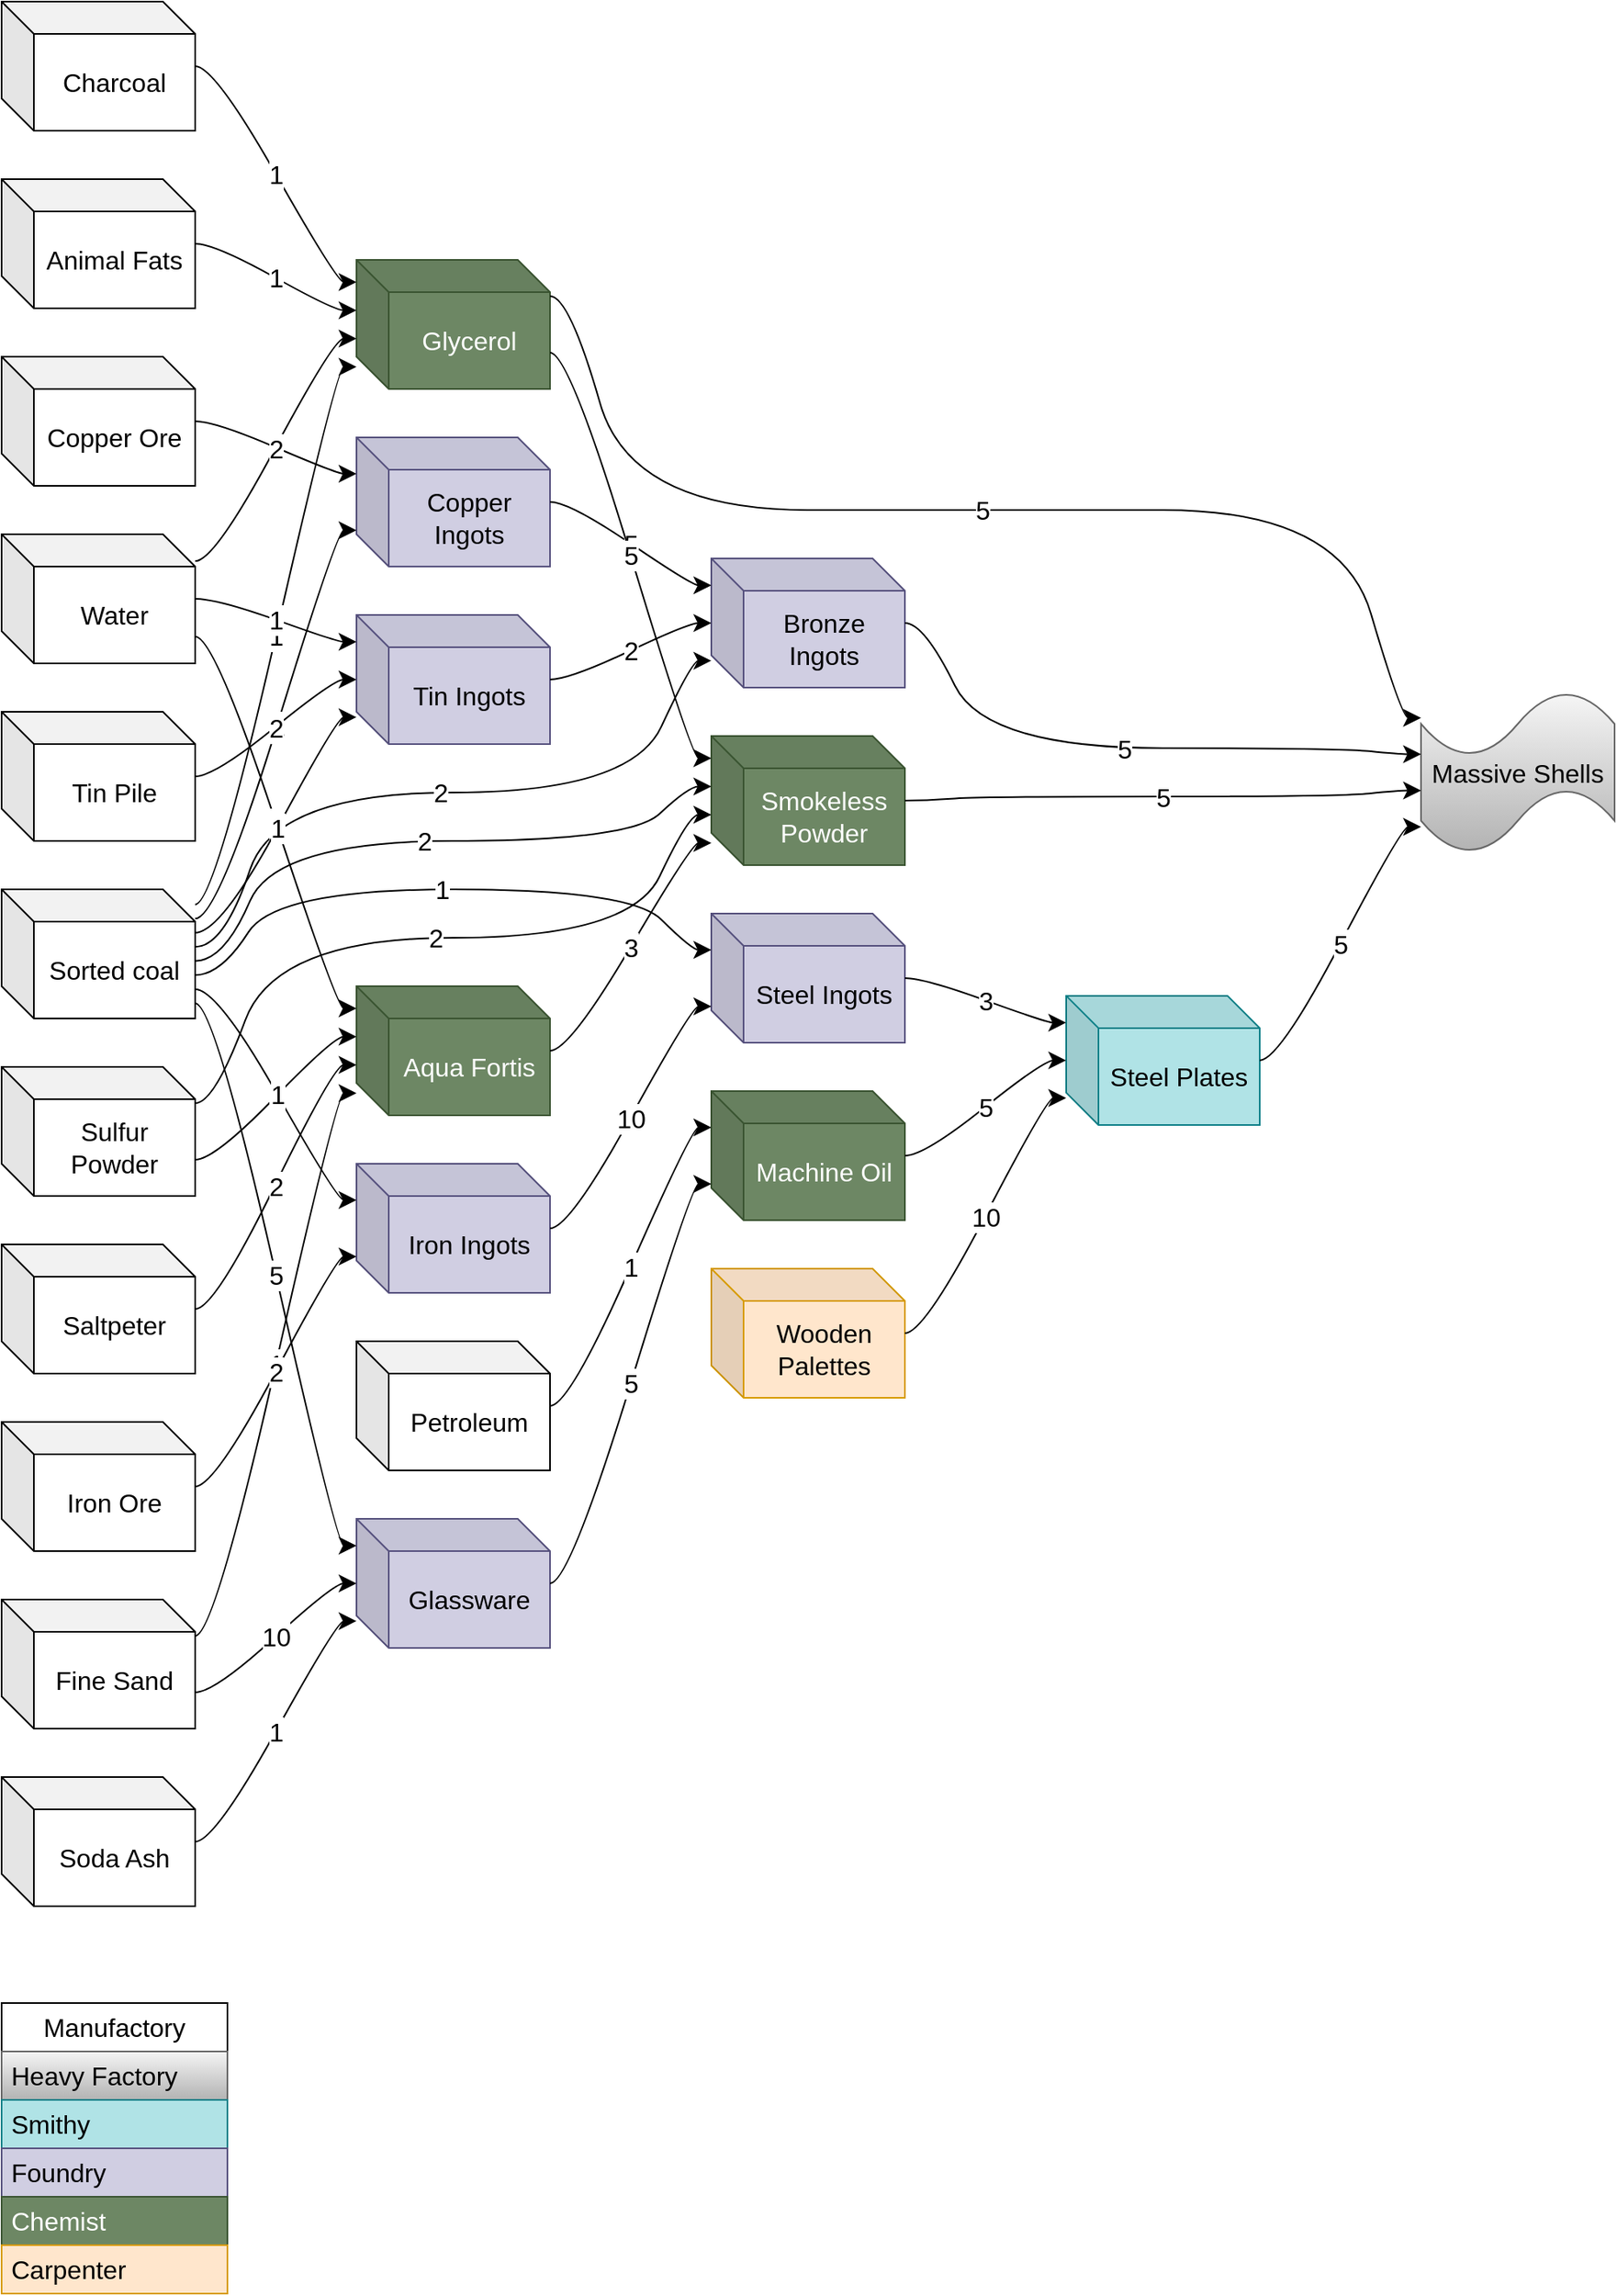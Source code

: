 <mxfile version="22.1.0" type="github">
  <diagram name="Page-1" id="7K8ZteK-jdu3OoJQV833">
    <mxGraphModel dx="1416" dy="1208" grid="0" gridSize="10" guides="1" tooltips="1" connect="0" arrows="0" fold="1" page="0" pageScale="1" pageWidth="1169" pageHeight="827" math="0" shadow="0">
      <root>
        <mxCell id="0" />
        <mxCell id="1" parent="0" />
        <mxCell id="yxDpOZDk2D4iF1txQsUS-1" value="Massive Shells" style="shape=tape;whiteSpace=wrap;html=1;fontSize=16;fillColor=#f5f5f5;strokeColor=#666666;gradientColor=#b3b3b3;" vertex="1" parent="1">
          <mxGeometry x="880" y="427.5" width="120" height="100" as="geometry" />
        </mxCell>
        <mxCell id="yxDpOZDk2D4iF1txQsUS-2" value="Smokeless Powder" style="shape=cube;whiteSpace=wrap;html=1;boundedLbl=1;backgroundOutline=1;darkOpacity=0.05;darkOpacity2=0.1;fontSize=16;fillColor=#6d8764;fontColor=#ffffff;strokeColor=#3A5431;" vertex="1" parent="1">
          <mxGeometry x="440" y="455" width="120" height="80" as="geometry" />
        </mxCell>
        <mxCell id="yxDpOZDk2D4iF1txQsUS-3" value="Bronze Ingots" style="shape=cube;whiteSpace=wrap;html=1;boundedLbl=1;backgroundOutline=1;darkOpacity=0.05;darkOpacity2=0.1;fontSize=16;fillColor=#d0cee2;strokeColor=#56517e;" vertex="1" parent="1">
          <mxGeometry x="440" y="345" width="120" height="80" as="geometry" />
        </mxCell>
        <mxCell id="yxDpOZDk2D4iF1txQsUS-4" value="Steel Plates" style="shape=cube;whiteSpace=wrap;html=1;boundedLbl=1;backgroundOutline=1;darkOpacity=0.05;darkOpacity2=0.1;fontSize=16;fillColor=#b0e3e6;strokeColor=#0e8088;" vertex="1" parent="1">
          <mxGeometry x="660" y="615.938" width="120" height="80" as="geometry" />
        </mxCell>
        <mxCell id="yxDpOZDk2D4iF1txQsUS-5" value="Glycerol" style="shape=cube;whiteSpace=wrap;html=1;boundedLbl=1;backgroundOutline=1;darkOpacity=0.05;darkOpacity2=0.1;fontSize=16;fillColor=#6d8764;fontColor=#ffffff;strokeColor=#3A5431;" vertex="1" parent="1">
          <mxGeometry x="220" y="160" width="120" height="80" as="geometry" />
        </mxCell>
        <mxCell id="yxDpOZDk2D4iF1txQsUS-6" value="" style="endArrow=classic;html=1;rounded=0;fontSize=12;startSize=8;endSize=8;curved=1;noEdgeStyle=1;orthogonal=1;" edge="1" parent="1" source="yxDpOZDk2D4iF1txQsUS-2" target="yxDpOZDk2D4iF1txQsUS-1">
          <mxGeometry relative="1" as="geometry">
            <mxPoint x="98" y="177" as="sourcePoint" />
            <mxPoint x="155" y="237" as="targetPoint" />
            <Array as="points">
              <mxPoint x="572" y="495" />
              <mxPoint x="610" y="492.5" />
              <mxPoint x="830" y="492.5" />
              <mxPoint x="866" y="488.75" />
            </Array>
          </mxGeometry>
        </mxCell>
        <mxCell id="yxDpOZDk2D4iF1txQsUS-7" value="5" style="edgeLabel;resizable=0;html=1;align=center;verticalAlign=middle;fontSize=16;" connectable="0" vertex="1" parent="yxDpOZDk2D4iF1txQsUS-6">
          <mxGeometry relative="1" as="geometry" />
        </mxCell>
        <mxCell id="yxDpOZDk2D4iF1txQsUS-8" value="" style="endArrow=classic;html=1;rounded=0;fontSize=12;startSize=8;endSize=8;curved=1;noEdgeStyle=1;orthogonal=1;" edge="1" parent="1" source="yxDpOZDk2D4iF1txQsUS-4" target="yxDpOZDk2D4iF1txQsUS-1">
          <mxGeometry relative="1" as="geometry">
            <mxPoint x="366" y="216" as="sourcePoint" />
            <mxPoint x="431" y="271" as="targetPoint" />
            <Array as="points">
              <mxPoint x="792" y="655.938" />
              <mxPoint x="868" y="511.25" />
            </Array>
          </mxGeometry>
        </mxCell>
        <mxCell id="yxDpOZDk2D4iF1txQsUS-9" value="5" style="edgeLabel;resizable=0;html=1;align=center;verticalAlign=middle;fontSize=16;" connectable="0" vertex="1" parent="yxDpOZDk2D4iF1txQsUS-8">
          <mxGeometry relative="1" as="geometry" />
        </mxCell>
        <mxCell id="yxDpOZDk2D4iF1txQsUS-10" value="" style="endArrow=classic;html=1;rounded=0;fontSize=12;startSize=8;endSize=8;curved=1;noEdgeStyle=1;orthogonal=1;" edge="1" parent="1" source="yxDpOZDk2D4iF1txQsUS-5" target="yxDpOZDk2D4iF1txQsUS-1">
          <mxGeometry relative="1" as="geometry">
            <mxPoint x="341" y="284" as="sourcePoint" />
            <mxPoint x="441" y="281" as="targetPoint" />
            <Array as="points">
              <mxPoint x="352" y="182.5" />
              <mxPoint x="390" y="315" />
              <mxPoint x="610" y="315" />
              <mxPoint x="610" y="315" />
              <mxPoint x="830" y="315" />
              <mxPoint x="868" y="443.75" />
            </Array>
          </mxGeometry>
        </mxCell>
        <mxCell id="yxDpOZDk2D4iF1txQsUS-11" value="5" style="edgeLabel;resizable=0;html=1;align=center;verticalAlign=middle;fontSize=16;" connectable="0" vertex="1" parent="yxDpOZDk2D4iF1txQsUS-10">
          <mxGeometry relative="1" as="geometry" />
        </mxCell>
        <mxCell id="yxDpOZDk2D4iF1txQsUS-13" value="" style="endArrow=classic;html=1;rounded=0;fontSize=12;startSize=8;endSize=8;curved=1;noEdgeStyle=1;orthogonal=1;" edge="1" parent="1" source="yxDpOZDk2D4iF1txQsUS-3" target="yxDpOZDk2D4iF1txQsUS-1">
          <mxGeometry relative="1" as="geometry">
            <mxPoint x="351" y="291" as="sourcePoint" />
            <mxPoint x="451" y="291" as="targetPoint" />
            <Array as="points">
              <mxPoint x="572" y="385" />
              <mxPoint x="610" y="462.5" />
              <mxPoint x="830" y="462.5" />
              <mxPoint x="866" y="466.25" />
            </Array>
          </mxGeometry>
        </mxCell>
        <mxCell id="yxDpOZDk2D4iF1txQsUS-14" value="5" style="edgeLabel;resizable=0;html=1;align=center;verticalAlign=middle;fontSize=16;" connectable="0" vertex="1" parent="yxDpOZDk2D4iF1txQsUS-13">
          <mxGeometry relative="1" as="geometry" />
        </mxCell>
        <mxCell id="yxDpOZDk2D4iF1txQsUS-15" value="Manufactory" style="swimlane;fontStyle=0;childLayout=stackLayout;horizontal=1;startSize=30;horizontalStack=0;resizeParent=1;resizeParentMax=0;resizeLast=0;collapsible=1;marginBottom=0;whiteSpace=wrap;html=1;fontSize=16;" vertex="1" parent="1">
          <mxGeometry y="1240" width="140" height="180" as="geometry" />
        </mxCell>
        <mxCell id="yxDpOZDk2D4iF1txQsUS-16" value="Heavy Factory" style="text;strokeColor=#666666;fillColor=#f5f5f5;align=left;verticalAlign=middle;spacingLeft=4;spacingRight=4;overflow=hidden;points=[[0,0.5],[1,0.5]];portConstraint=eastwest;rotatable=0;whiteSpace=wrap;html=1;fontSize=16;gradientColor=#b3b3b3;" vertex="1" parent="yxDpOZDk2D4iF1txQsUS-15">
          <mxGeometry y="30" width="140" height="30" as="geometry" />
        </mxCell>
        <mxCell id="yxDpOZDk2D4iF1txQsUS-17" value="Smithy" style="text;strokeColor=#0e8088;fillColor=#b0e3e6;align=left;verticalAlign=middle;spacingLeft=4;spacingRight=4;overflow=hidden;points=[[0,0.5],[1,0.5]];portConstraint=eastwest;rotatable=0;whiteSpace=wrap;html=1;fontSize=16;" vertex="1" parent="yxDpOZDk2D4iF1txQsUS-15">
          <mxGeometry y="60" width="140" height="30" as="geometry" />
        </mxCell>
        <mxCell id="yxDpOZDk2D4iF1txQsUS-29" value="Foundry" style="text;strokeColor=#56517e;fillColor=#d0cee2;align=left;verticalAlign=middle;spacingLeft=4;spacingRight=4;overflow=hidden;points=[[0,0.5],[1,0.5]];portConstraint=eastwest;rotatable=0;whiteSpace=wrap;html=1;fontSize=16;" vertex="1" parent="yxDpOZDk2D4iF1txQsUS-15">
          <mxGeometry y="90" width="140" height="30" as="geometry" />
        </mxCell>
        <mxCell id="yxDpOZDk2D4iF1txQsUS-28" value="Chemist" style="text;strokeColor=#3A5431;fillColor=#6d8764;align=left;verticalAlign=middle;spacingLeft=4;spacingRight=4;overflow=hidden;points=[[0,0.5],[1,0.5]];portConstraint=eastwest;rotatable=0;whiteSpace=wrap;html=1;fontSize=16;fontColor=#ffffff;" vertex="1" parent="yxDpOZDk2D4iF1txQsUS-15">
          <mxGeometry y="120" width="140" height="30" as="geometry" />
        </mxCell>
        <mxCell id="yxDpOZDk2D4iF1txQsUS-18" value="Carpenter" style="text;strokeColor=#d79b00;fillColor=#ffe6cc;align=left;verticalAlign=middle;spacingLeft=4;spacingRight=4;overflow=hidden;points=[[0,0.5],[1,0.5]];portConstraint=eastwest;rotatable=0;whiteSpace=wrap;html=1;fontSize=16;" vertex="1" parent="yxDpOZDk2D4iF1txQsUS-15">
          <mxGeometry y="150" width="140" height="30" as="geometry" />
        </mxCell>
        <mxCell id="yxDpOZDk2D4iF1txQsUS-19" value="Steel Ingots" style="shape=cube;whiteSpace=wrap;html=1;boundedLbl=1;backgroundOutline=1;darkOpacity=0.05;darkOpacity2=0.1;fontSize=16;fillColor=#d0cee2;strokeColor=#56517e;" vertex="1" parent="1">
          <mxGeometry x="440" y="565" width="120" height="80" as="geometry" />
        </mxCell>
        <mxCell id="yxDpOZDk2D4iF1txQsUS-20" value="Machine Oil" style="shape=cube;whiteSpace=wrap;html=1;boundedLbl=1;backgroundOutline=1;darkOpacity=0.05;darkOpacity2=0.1;fontSize=16;fillColor=#6d8764;fontColor=#ffffff;strokeColor=#3A5431;" vertex="1" parent="1">
          <mxGeometry x="440" y="675" width="120" height="80" as="geometry" />
        </mxCell>
        <mxCell id="yxDpOZDk2D4iF1txQsUS-21" value="Wooden Palettes" style="shape=cube;whiteSpace=wrap;html=1;boundedLbl=1;backgroundOutline=1;darkOpacity=0.05;darkOpacity2=0.1;fontSize=16;fillColor=#ffe6cc;strokeColor=#d79b00;" vertex="1" parent="1">
          <mxGeometry x="440" y="785" width="120" height="80" as="geometry" />
        </mxCell>
        <mxCell id="yxDpOZDk2D4iF1txQsUS-22" value="" style="endArrow=classic;html=1;rounded=0;fontSize=12;startSize=8;endSize=8;curved=1;noEdgeStyle=1;orthogonal=1;" edge="1" parent="1" source="yxDpOZDk2D4iF1txQsUS-21" target="yxDpOZDk2D4iF1txQsUS-4">
          <mxGeometry relative="1" as="geometry">
            <mxPoint x="49" y="483" as="sourcePoint" />
            <mxPoint x="149" y="483" as="targetPoint" />
            <Array as="points">
              <mxPoint x="572" y="825" />
              <mxPoint x="648" y="679.271" />
            </Array>
          </mxGeometry>
        </mxCell>
        <mxCell id="yxDpOZDk2D4iF1txQsUS-23" value="10" style="edgeLabel;resizable=0;html=1;align=center;verticalAlign=middle;fontSize=16;" connectable="0" vertex="1" parent="yxDpOZDk2D4iF1txQsUS-22">
          <mxGeometry relative="1" as="geometry" />
        </mxCell>
        <mxCell id="yxDpOZDk2D4iF1txQsUS-24" value="" style="endArrow=classic;html=1;rounded=0;fontSize=12;startSize=8;endSize=8;curved=1;noEdgeStyle=1;orthogonal=1;" edge="1" parent="1" source="yxDpOZDk2D4iF1txQsUS-20" target="yxDpOZDk2D4iF1txQsUS-4">
          <mxGeometry relative="1" as="geometry">
            <mxPoint x="51" y="511" as="sourcePoint" />
            <mxPoint x="151" y="511" as="targetPoint" />
            <Array as="points">
              <mxPoint x="572" y="715" />
              <mxPoint x="646" y="655.938" />
            </Array>
          </mxGeometry>
        </mxCell>
        <mxCell id="yxDpOZDk2D4iF1txQsUS-25" value="5" style="edgeLabel;resizable=0;html=1;align=center;verticalAlign=middle;fontSize=16;" connectable="0" vertex="1" parent="yxDpOZDk2D4iF1txQsUS-24">
          <mxGeometry relative="1" as="geometry" />
        </mxCell>
        <mxCell id="yxDpOZDk2D4iF1txQsUS-26" value="" style="endArrow=classic;html=1;rounded=0;fontSize=12;startSize=8;endSize=8;curved=1;noEdgeStyle=1;orthogonal=1;" edge="1" parent="1" source="yxDpOZDk2D4iF1txQsUS-19" target="yxDpOZDk2D4iF1txQsUS-4">
          <mxGeometry relative="1" as="geometry">
            <mxPoint x="72" y="528" as="sourcePoint" />
            <mxPoint x="172" y="528" as="targetPoint" />
            <Array as="points">
              <mxPoint x="572" y="605" />
              <mxPoint x="648" y="632.604" />
            </Array>
          </mxGeometry>
        </mxCell>
        <mxCell id="yxDpOZDk2D4iF1txQsUS-27" value="3" style="edgeLabel;resizable=0;html=1;align=center;verticalAlign=middle;fontSize=16;" connectable="0" vertex="1" parent="yxDpOZDk2D4iF1txQsUS-26">
          <mxGeometry relative="1" as="geometry" />
        </mxCell>
        <mxCell id="yxDpOZDk2D4iF1txQsUS-30" value="Copper Ingots" style="shape=cube;whiteSpace=wrap;html=1;boundedLbl=1;backgroundOutline=1;darkOpacity=0.05;darkOpacity2=0.1;fontSize=16;fillColor=#d0cee2;strokeColor=#56517e;" vertex="1" parent="1">
          <mxGeometry x="220" y="270" width="120" height="80" as="geometry" />
        </mxCell>
        <mxCell id="yxDpOZDk2D4iF1txQsUS-31" value="Tin Ingots" style="shape=cube;whiteSpace=wrap;html=1;boundedLbl=1;backgroundOutline=1;darkOpacity=0.05;darkOpacity2=0.1;fontSize=16;fillColor=#d0cee2;strokeColor=#56517e;" vertex="1" parent="1">
          <mxGeometry x="220" y="380" width="120" height="80" as="geometry" />
        </mxCell>
        <mxCell id="yxDpOZDk2D4iF1txQsUS-33" value="Sorted coal" style="shape=cube;whiteSpace=wrap;html=1;boundedLbl=1;backgroundOutline=1;darkOpacity=0.05;darkOpacity2=0.1;fontSize=16;" vertex="1" parent="1">
          <mxGeometry y="550" width="120" height="80" as="geometry" />
        </mxCell>
        <mxCell id="yxDpOZDk2D4iF1txQsUS-34" value="" style="endArrow=classic;html=1;rounded=0;fontSize=12;startSize=8;endSize=8;curved=1;noEdgeStyle=1;orthogonal=1;" edge="1" parent="1" source="yxDpOZDk2D4iF1txQsUS-30" target="yxDpOZDk2D4iF1txQsUS-3">
          <mxGeometry relative="1" as="geometry">
            <mxPoint x="-130" y="433" as="sourcePoint" />
            <mxPoint x="-46" y="433" as="targetPoint" />
            <Array as="points">
              <mxPoint x="352" y="310" />
              <mxPoint x="428" y="361.667" />
            </Array>
          </mxGeometry>
        </mxCell>
        <mxCell id="yxDpOZDk2D4iF1txQsUS-35" value="5" style="edgeLabel;resizable=0;html=1;align=center;verticalAlign=middle;fontSize=16;" connectable="0" vertex="1" parent="yxDpOZDk2D4iF1txQsUS-34">
          <mxGeometry relative="1" as="geometry" />
        </mxCell>
        <mxCell id="yxDpOZDk2D4iF1txQsUS-36" value="" style="endArrow=classic;html=1;rounded=0;fontSize=12;startSize=8;endSize=8;curved=1;noEdgeStyle=1;orthogonal=1;" edge="1" parent="1" source="yxDpOZDk2D4iF1txQsUS-31" target="yxDpOZDk2D4iF1txQsUS-3">
          <mxGeometry relative="1" as="geometry">
            <mxPoint x="-115" y="471" as="sourcePoint" />
            <mxPoint x="-15" y="471" as="targetPoint" />
            <Array as="points">
              <mxPoint x="352" y="420" />
              <mxPoint x="426" y="385" />
            </Array>
          </mxGeometry>
        </mxCell>
        <mxCell id="yxDpOZDk2D4iF1txQsUS-37" value="2" style="edgeLabel;resizable=0;html=1;align=center;verticalAlign=middle;fontSize=16;" connectable="0" vertex="1" parent="yxDpOZDk2D4iF1txQsUS-36">
          <mxGeometry relative="1" as="geometry" />
        </mxCell>
        <mxCell id="yxDpOZDk2D4iF1txQsUS-38" value="" style="endArrow=classic;html=1;rounded=0;fontSize=12;startSize=8;endSize=8;curved=1;noEdgeStyle=1;orthogonal=1;" edge="1" parent="1" source="yxDpOZDk2D4iF1txQsUS-33" target="yxDpOZDk2D4iF1txQsUS-3">
          <mxGeometry relative="1" as="geometry">
            <mxPoint x="-137" y="511" as="sourcePoint" />
            <mxPoint x="-37" y="511" as="targetPoint" />
            <Array as="points">
              <mxPoint x="138" y="585.625" />
              <mxPoint x="170" y="490" />
              <mxPoint x="390" y="490" />
              <mxPoint x="428" y="408.333" />
            </Array>
          </mxGeometry>
        </mxCell>
        <mxCell id="yxDpOZDk2D4iF1txQsUS-39" value="2" style="edgeLabel;resizable=0;html=1;align=center;verticalAlign=middle;fontSize=16;" connectable="0" vertex="1" parent="yxDpOZDk2D4iF1txQsUS-38">
          <mxGeometry relative="1" as="geometry" />
        </mxCell>
        <mxCell id="yxDpOZDk2D4iF1txQsUS-40" value="Animal Fats" style="shape=cube;whiteSpace=wrap;html=1;boundedLbl=1;backgroundOutline=1;darkOpacity=0.05;darkOpacity2=0.1;fontSize=16;" vertex="1" parent="1">
          <mxGeometry y="110" width="120" height="80" as="geometry" />
        </mxCell>
        <mxCell id="yxDpOZDk2D4iF1txQsUS-41" value="Charcoal" style="shape=cube;whiteSpace=wrap;html=1;boundedLbl=1;backgroundOutline=1;darkOpacity=0.05;darkOpacity2=0.1;fontSize=16;" vertex="1" parent="1">
          <mxGeometry width="120" height="80" as="geometry" />
        </mxCell>
        <mxCell id="yxDpOZDk2D4iF1txQsUS-42" value="Water" style="shape=cube;whiteSpace=wrap;html=1;boundedLbl=1;backgroundOutline=1;darkOpacity=0.05;darkOpacity2=0.1;fontSize=16;" vertex="1" parent="1">
          <mxGeometry y="330" width="120" height="80" as="geometry" />
        </mxCell>
        <mxCell id="yxDpOZDk2D4iF1txQsUS-43" value="" style="endArrow=classic;html=1;rounded=0;fontSize=12;startSize=8;endSize=8;curved=1;noEdgeStyle=1;orthogonal=1;" edge="1" parent="1" source="yxDpOZDk2D4iF1txQsUS-33" target="yxDpOZDk2D4iF1txQsUS-5">
          <mxGeometry relative="1" as="geometry">
            <mxPoint x="-157" y="568" as="sourcePoint" />
            <mxPoint x="-57" y="568" as="targetPoint" />
            <Array as="points">
              <mxPoint x="132" y="559.375" />
              <mxPoint x="208" y="226.25" />
            </Array>
          </mxGeometry>
        </mxCell>
        <mxCell id="yxDpOZDk2D4iF1txQsUS-44" value="1" style="edgeLabel;resizable=0;html=1;align=center;verticalAlign=middle;fontSize=16;" connectable="0" vertex="1" parent="yxDpOZDk2D4iF1txQsUS-43">
          <mxGeometry relative="1" as="geometry" />
        </mxCell>
        <mxCell id="yxDpOZDk2D4iF1txQsUS-45" value="" style="endArrow=classic;html=1;rounded=0;fontSize=12;startSize=8;endSize=8;curved=1;noEdgeStyle=1;orthogonal=1;" edge="1" parent="1" source="yxDpOZDk2D4iF1txQsUS-42" target="yxDpOZDk2D4iF1txQsUS-5">
          <mxGeometry relative="1" as="geometry">
            <mxPoint x="-153" y="551" as="sourcePoint" />
            <mxPoint x="-53" y="551" as="targetPoint" />
            <Array as="points">
              <mxPoint x="132" y="346.667" />
              <mxPoint x="206" y="208.75" />
            </Array>
          </mxGeometry>
        </mxCell>
        <mxCell id="yxDpOZDk2D4iF1txQsUS-46" value="1" style="edgeLabel;resizable=0;html=1;align=center;verticalAlign=middle;fontSize=16;" connectable="0" vertex="1" parent="yxDpOZDk2D4iF1txQsUS-45">
          <mxGeometry relative="1" as="geometry" />
        </mxCell>
        <mxCell id="yxDpOZDk2D4iF1txQsUS-47" value="" style="endArrow=classic;html=1;rounded=0;fontSize=12;startSize=8;endSize=8;curved=1;noEdgeStyle=1;orthogonal=1;" edge="1" parent="1" source="yxDpOZDk2D4iF1txQsUS-41" target="yxDpOZDk2D4iF1txQsUS-5">
          <mxGeometry relative="1" as="geometry">
            <mxPoint x="-126" y="494" as="sourcePoint" />
            <mxPoint x="-26" y="494" as="targetPoint" />
            <Array as="points">
              <mxPoint x="132" y="40" />
              <mxPoint x="208" y="173.75" />
            </Array>
          </mxGeometry>
        </mxCell>
        <mxCell id="yxDpOZDk2D4iF1txQsUS-48" value="1" style="edgeLabel;resizable=0;html=1;align=center;verticalAlign=middle;fontSize=16;" connectable="0" vertex="1" parent="yxDpOZDk2D4iF1txQsUS-47">
          <mxGeometry relative="1" as="geometry" />
        </mxCell>
        <mxCell id="yxDpOZDk2D4iF1txQsUS-49" value="" style="endArrow=classic;html=1;rounded=0;fontSize=12;startSize=8;endSize=8;curved=1;noEdgeStyle=1;orthogonal=1;" edge="1" parent="1" source="yxDpOZDk2D4iF1txQsUS-40" target="yxDpOZDk2D4iF1txQsUS-5">
          <mxGeometry relative="1" as="geometry">
            <mxPoint x="-98" y="541" as="sourcePoint" />
            <mxPoint x="-19" y="543" as="targetPoint" />
            <Array as="points">
              <mxPoint x="132" y="150" />
              <mxPoint x="206" y="191.25" />
            </Array>
          </mxGeometry>
        </mxCell>
        <mxCell id="yxDpOZDk2D4iF1txQsUS-50" value="1" style="edgeLabel;resizable=0;html=1;align=center;verticalAlign=middle;fontSize=16;" connectable="0" vertex="1" parent="yxDpOZDk2D4iF1txQsUS-49">
          <mxGeometry relative="1" as="geometry" />
        </mxCell>
        <mxCell id="yxDpOZDk2D4iF1txQsUS-51" value="Aqua Fortis" style="shape=cube;whiteSpace=wrap;html=1;boundedLbl=1;backgroundOutline=1;darkOpacity=0.05;darkOpacity2=0.1;fontSize=16;fillColor=#6d8764;fontColor=#ffffff;strokeColor=#3A5431;" vertex="1" parent="1">
          <mxGeometry x="220" y="610" width="120" height="80" as="geometry" />
        </mxCell>
        <mxCell id="yxDpOZDk2D4iF1txQsUS-52" value="Sulfur Powder" style="shape=cube;whiteSpace=wrap;html=1;boundedLbl=1;backgroundOutline=1;darkOpacity=0.05;darkOpacity2=0.1;fontSize=16;" vertex="1" parent="1">
          <mxGeometry y="660" width="120" height="80" as="geometry" />
        </mxCell>
        <mxCell id="yxDpOZDk2D4iF1txQsUS-53" value="" style="endArrow=classic;html=1;rounded=0;fontSize=12;startSize=8;endSize=8;curved=1;noEdgeStyle=1;orthogonal=1;" edge="1" parent="1" source="yxDpOZDk2D4iF1txQsUS-51" target="yxDpOZDk2D4iF1txQsUS-2">
          <mxGeometry relative="1" as="geometry">
            <mxPoint x="-236" y="449" as="sourcePoint" />
            <mxPoint x="-136" y="449" as="targetPoint" />
            <Array as="points">
              <mxPoint x="352" y="650" />
              <mxPoint x="428" y="521.25" />
            </Array>
          </mxGeometry>
        </mxCell>
        <mxCell id="yxDpOZDk2D4iF1txQsUS-54" value="3" style="edgeLabel;resizable=0;html=1;align=center;verticalAlign=middle;fontSize=16;" connectable="0" vertex="1" parent="yxDpOZDk2D4iF1txQsUS-53">
          <mxGeometry relative="1" as="geometry" />
        </mxCell>
        <mxCell id="yxDpOZDk2D4iF1txQsUS-55" value="" style="endArrow=classic;html=1;rounded=0;fontSize=12;startSize=8;endSize=8;curved=1;noEdgeStyle=1;orthogonal=1;" edge="1" parent="1" source="yxDpOZDk2D4iF1txQsUS-52" target="yxDpOZDk2D4iF1txQsUS-2">
          <mxGeometry relative="1" as="geometry">
            <mxPoint x="-211" y="531" as="sourcePoint" />
            <mxPoint x="-111" y="531" as="targetPoint" />
            <Array as="points">
              <mxPoint x="132" y="682.5" />
              <mxPoint x="170" y="580" />
              <mxPoint x="390" y="580" />
              <mxPoint x="426" y="503.75" />
            </Array>
          </mxGeometry>
        </mxCell>
        <mxCell id="yxDpOZDk2D4iF1txQsUS-56" value="2" style="edgeLabel;resizable=0;html=1;align=center;verticalAlign=middle;fontSize=16;" connectable="0" vertex="1" parent="yxDpOZDk2D4iF1txQsUS-55">
          <mxGeometry relative="1" as="geometry" />
        </mxCell>
        <mxCell id="yxDpOZDk2D4iF1txQsUS-57" value="" style="endArrow=classic;html=1;rounded=0;fontSize=12;startSize=8;endSize=8;curved=1;noEdgeStyle=1;orthogonal=1;" edge="1" parent="1" source="yxDpOZDk2D4iF1txQsUS-5" target="yxDpOZDk2D4iF1txQsUS-2">
          <mxGeometry relative="1" as="geometry">
            <mxPoint x="-275" y="1183" as="sourcePoint" />
            <mxPoint x="-175" y="1183" as="targetPoint" />
            <Array as="points">
              <mxPoint x="352" y="217.5" />
              <mxPoint x="428" y="468.75" />
            </Array>
          </mxGeometry>
        </mxCell>
        <mxCell id="yxDpOZDk2D4iF1txQsUS-58" value="5" style="edgeLabel;resizable=0;html=1;align=center;verticalAlign=middle;fontSize=16;" connectable="0" vertex="1" parent="yxDpOZDk2D4iF1txQsUS-57">
          <mxGeometry relative="1" as="geometry" />
        </mxCell>
        <mxCell id="yxDpOZDk2D4iF1txQsUS-59" value="" style="endArrow=classic;html=1;rounded=0;fontSize=12;startSize=8;endSize=8;curved=1;noEdgeStyle=1;orthogonal=1;" edge="1" parent="1" source="yxDpOZDk2D4iF1txQsUS-33" target="yxDpOZDk2D4iF1txQsUS-2">
          <mxGeometry relative="1" as="geometry">
            <mxPoint x="-240" y="1258" as="sourcePoint" />
            <mxPoint x="-151" y="1269" as="targetPoint" />
            <Array as="points">
              <mxPoint x="138" y="594.375" />
              <mxPoint x="170" y="520" />
              <mxPoint x="390" y="520" />
              <mxPoint x="426" y="486.25" />
            </Array>
          </mxGeometry>
        </mxCell>
        <mxCell id="yxDpOZDk2D4iF1txQsUS-60" value="2" style="edgeLabel;resizable=0;html=1;align=center;verticalAlign=middle;fontSize=16;" connectable="0" vertex="1" parent="yxDpOZDk2D4iF1txQsUS-59">
          <mxGeometry relative="1" as="geometry" />
        </mxCell>
        <mxCell id="yxDpOZDk2D4iF1txQsUS-61" value="Saltpeter" style="shape=cube;whiteSpace=wrap;html=1;boundedLbl=1;backgroundOutline=1;darkOpacity=0.05;darkOpacity2=0.1;fontSize=16;" vertex="1" parent="1">
          <mxGeometry y="770" width="120" height="80" as="geometry" />
        </mxCell>
        <mxCell id="yxDpOZDk2D4iF1txQsUS-62" value="Fine Sand" style="shape=cube;whiteSpace=wrap;html=1;boundedLbl=1;backgroundOutline=1;darkOpacity=0.05;darkOpacity2=0.1;fontSize=16;" vertex="1" parent="1">
          <mxGeometry y="990" width="120" height="80" as="geometry" />
        </mxCell>
        <mxCell id="yxDpOZDk2D4iF1txQsUS-63" value="" style="endArrow=classic;html=1;rounded=0;fontSize=12;startSize=8;endSize=8;curved=1;noEdgeStyle=1;orthogonal=1;" edge="1" parent="1" source="yxDpOZDk2D4iF1txQsUS-61" target="yxDpOZDk2D4iF1txQsUS-51">
          <mxGeometry relative="1" as="geometry">
            <mxPoint x="-321" y="897" as="sourcePoint" />
            <mxPoint x="-221" y="897" as="targetPoint" />
            <Array as="points">
              <mxPoint x="132" y="810" />
              <mxPoint x="206" y="658.75" />
            </Array>
          </mxGeometry>
        </mxCell>
        <mxCell id="yxDpOZDk2D4iF1txQsUS-64" value="2" style="edgeLabel;resizable=0;html=1;align=center;verticalAlign=middle;fontSize=16;" connectable="0" vertex="1" parent="yxDpOZDk2D4iF1txQsUS-63">
          <mxGeometry relative="1" as="geometry" />
        </mxCell>
        <mxCell id="yxDpOZDk2D4iF1txQsUS-65" value="" style="endArrow=classic;html=1;rounded=0;fontSize=12;startSize=8;endSize=8;curved=1;noEdgeStyle=1;orthogonal=1;" edge="1" parent="1" source="yxDpOZDk2D4iF1txQsUS-62" target="yxDpOZDk2D4iF1txQsUS-51">
          <mxGeometry relative="1" as="geometry">
            <mxPoint x="-301" y="961" as="sourcePoint" />
            <mxPoint x="-201" y="961" as="targetPoint" />
            <Array as="points">
              <mxPoint x="132" y="1012.5" />
              <mxPoint x="208" y="676.25" />
            </Array>
          </mxGeometry>
        </mxCell>
        <mxCell id="yxDpOZDk2D4iF1txQsUS-66" value="1" style="edgeLabel;resizable=0;html=1;align=center;verticalAlign=middle;fontSize=16;" connectable="0" vertex="1" parent="yxDpOZDk2D4iF1txQsUS-65">
          <mxGeometry relative="1" as="geometry" />
        </mxCell>
        <mxCell id="yxDpOZDk2D4iF1txQsUS-67" value="" style="endArrow=classic;html=1;rounded=0;fontSize=12;startSize=8;endSize=8;curved=1;noEdgeStyle=1;orthogonal=1;" edge="1" parent="1" source="yxDpOZDk2D4iF1txQsUS-52" target="yxDpOZDk2D4iF1txQsUS-51">
          <mxGeometry relative="1" as="geometry">
            <mxPoint x="-313" y="1027" as="sourcePoint" />
            <mxPoint x="-213" y="1027" as="targetPoint" />
            <Array as="points">
              <mxPoint x="132" y="717.5" />
              <mxPoint x="206" y="641.25" />
            </Array>
          </mxGeometry>
        </mxCell>
        <mxCell id="yxDpOZDk2D4iF1txQsUS-68" value="1" style="edgeLabel;resizable=0;html=1;align=center;verticalAlign=middle;fontSize=16;" connectable="0" vertex="1" parent="yxDpOZDk2D4iF1txQsUS-67">
          <mxGeometry relative="1" as="geometry" />
        </mxCell>
        <mxCell id="yxDpOZDk2D4iF1txQsUS-69" value="" style="endArrow=classic;html=1;rounded=0;fontSize=12;startSize=8;endSize=8;curved=1;noEdgeStyle=1;orthogonal=1;" edge="1" parent="1" source="yxDpOZDk2D4iF1txQsUS-42" target="yxDpOZDk2D4iF1txQsUS-51">
          <mxGeometry relative="1" as="geometry">
            <mxPoint x="-281" y="1085" as="sourcePoint" />
            <mxPoint x="-181" y="1085" as="targetPoint" />
            <Array as="points">
              <mxPoint x="132" y="393.333" />
              <mxPoint x="208" y="623.75" />
            </Array>
          </mxGeometry>
        </mxCell>
        <mxCell id="yxDpOZDk2D4iF1txQsUS-70" value="1" style="edgeLabel;resizable=0;html=1;align=center;verticalAlign=middle;fontSize=16;" connectable="0" vertex="1" parent="yxDpOZDk2D4iF1txQsUS-69">
          <mxGeometry relative="1" as="geometry" />
        </mxCell>
        <mxCell id="yxDpOZDk2D4iF1txQsUS-71" value="Petroleum" style="shape=cube;whiteSpace=wrap;html=1;boundedLbl=1;backgroundOutline=1;darkOpacity=0.05;darkOpacity2=0.1;fontSize=16;" vertex="1" parent="1">
          <mxGeometry x="220" y="830" width="120" height="80" as="geometry" />
        </mxCell>
        <mxCell id="yxDpOZDk2D4iF1txQsUS-72" value="Glassware" style="shape=cube;whiteSpace=wrap;html=1;boundedLbl=1;backgroundOutline=1;darkOpacity=0.05;darkOpacity2=0.1;fontSize=16;fillColor=#d0cee2;strokeColor=#56517e;" vertex="1" parent="1">
          <mxGeometry x="220" y="940" width="120" height="80" as="geometry" />
        </mxCell>
        <mxCell id="yxDpOZDk2D4iF1txQsUS-73" value="" style="endArrow=classic;html=1;rounded=0;fontSize=12;startSize=8;endSize=8;curved=1;noEdgeStyle=1;orthogonal=1;" edge="1" parent="1" source="yxDpOZDk2D4iF1txQsUS-71" target="yxDpOZDk2D4iF1txQsUS-20">
          <mxGeometry relative="1" as="geometry">
            <mxPoint x="-277" y="411" as="sourcePoint" />
            <mxPoint x="-177" y="411" as="targetPoint" />
            <Array as="points">
              <mxPoint x="352" y="870" />
              <mxPoint x="428" y="697.5" />
            </Array>
          </mxGeometry>
        </mxCell>
        <mxCell id="yxDpOZDk2D4iF1txQsUS-74" value="1" style="edgeLabel;resizable=0;html=1;align=center;verticalAlign=middle;fontSize=16;" connectable="0" vertex="1" parent="yxDpOZDk2D4iF1txQsUS-73">
          <mxGeometry relative="1" as="geometry" />
        </mxCell>
        <mxCell id="yxDpOZDk2D4iF1txQsUS-75" value="" style="endArrow=classic;html=1;rounded=0;fontSize=12;startSize=8;endSize=8;curved=1;noEdgeStyle=1;orthogonal=1;" edge="1" parent="1" source="yxDpOZDk2D4iF1txQsUS-72" target="yxDpOZDk2D4iF1txQsUS-20">
          <mxGeometry relative="1" as="geometry">
            <mxPoint x="-237" y="517" as="sourcePoint" />
            <mxPoint x="-137" y="517" as="targetPoint" />
            <Array as="points">
              <mxPoint x="352" y="980" />
              <mxPoint x="428" y="732.5" />
            </Array>
          </mxGeometry>
        </mxCell>
        <mxCell id="yxDpOZDk2D4iF1txQsUS-76" value="5" style="edgeLabel;resizable=0;html=1;align=center;verticalAlign=middle;fontSize=16;" connectable="0" vertex="1" parent="yxDpOZDk2D4iF1txQsUS-75">
          <mxGeometry relative="1" as="geometry" />
        </mxCell>
        <mxCell id="yxDpOZDk2D4iF1txQsUS-77" value="Iron Ingots" style="shape=cube;whiteSpace=wrap;html=1;boundedLbl=1;backgroundOutline=1;darkOpacity=0.05;darkOpacity2=0.1;fontSize=16;fillColor=#d0cee2;strokeColor=#56517e;" vertex="1" parent="1">
          <mxGeometry x="220" y="720" width="120" height="80" as="geometry" />
        </mxCell>
        <mxCell id="yxDpOZDk2D4iF1txQsUS-78" value="" style="endArrow=classic;html=1;rounded=0;fontSize=12;startSize=8;endSize=8;curved=1;noEdgeStyle=1;orthogonal=1;" edge="1" parent="1" source="yxDpOZDk2D4iF1txQsUS-77" target="yxDpOZDk2D4iF1txQsUS-19">
          <mxGeometry relative="1" as="geometry">
            <mxPoint x="619" y="163" as="sourcePoint" />
            <mxPoint x="719" y="163" as="targetPoint" />
            <Array as="points">
              <mxPoint x="352" y="760" />
              <mxPoint x="428" y="622.5" />
            </Array>
          </mxGeometry>
        </mxCell>
        <mxCell id="yxDpOZDk2D4iF1txQsUS-79" value="10" style="edgeLabel;resizable=0;html=1;align=center;verticalAlign=middle;fontSize=16;" connectable="0" vertex="1" parent="yxDpOZDk2D4iF1txQsUS-78">
          <mxGeometry relative="1" as="geometry" />
        </mxCell>
        <mxCell id="yxDpOZDk2D4iF1txQsUS-80" value="" style="endArrow=classic;html=1;rounded=0;fontSize=12;startSize=8;endSize=8;curved=1;noEdgeStyle=1;orthogonal=1;" edge="1" parent="1" source="yxDpOZDk2D4iF1txQsUS-33" target="yxDpOZDk2D4iF1txQsUS-19">
          <mxGeometry relative="1" as="geometry">
            <mxPoint x="685" y="235" as="sourcePoint" />
            <mxPoint x="785" y="235" as="targetPoint" />
            <Array as="points">
              <mxPoint x="136" y="603.125" />
              <mxPoint x="170" y="550" />
              <mxPoint x="390" y="550" />
              <mxPoint x="428" y="587.5" />
            </Array>
          </mxGeometry>
        </mxCell>
        <mxCell id="yxDpOZDk2D4iF1txQsUS-81" value="1" style="edgeLabel;resizable=0;html=1;align=center;verticalAlign=middle;fontSize=16;" connectable="0" vertex="1" parent="yxDpOZDk2D4iF1txQsUS-80">
          <mxGeometry relative="1" as="geometry" />
        </mxCell>
        <mxCell id="yxDpOZDk2D4iF1txQsUS-82" value="Copper Ore" style="shape=cube;whiteSpace=wrap;html=1;boundedLbl=1;backgroundOutline=1;darkOpacity=0.05;darkOpacity2=0.1;fontSize=16;" vertex="1" parent="1">
          <mxGeometry y="220" width="120" height="80" as="geometry" />
        </mxCell>
        <mxCell id="yxDpOZDk2D4iF1txQsUS-83" value="" style="endArrow=classic;html=1;rounded=0;fontSize=12;startSize=8;endSize=8;curved=1;noEdgeStyle=1;orthogonal=1;" edge="1" parent="1" source="yxDpOZDk2D4iF1txQsUS-82" target="yxDpOZDk2D4iF1txQsUS-30">
          <mxGeometry relative="1" as="geometry">
            <mxPoint x="-311" y="585" as="sourcePoint" />
            <mxPoint x="-211" y="585" as="targetPoint" />
            <Array as="points">
              <mxPoint x="132" y="260" />
              <mxPoint x="208" y="292.5" />
            </Array>
          </mxGeometry>
        </mxCell>
        <mxCell id="yxDpOZDk2D4iF1txQsUS-84" value="2" style="edgeLabel;resizable=0;html=1;align=center;verticalAlign=middle;fontSize=16;" connectable="0" vertex="1" parent="yxDpOZDk2D4iF1txQsUS-83">
          <mxGeometry relative="1" as="geometry" />
        </mxCell>
        <mxCell id="yxDpOZDk2D4iF1txQsUS-85" value="" style="endArrow=classic;html=1;rounded=0;fontSize=12;startSize=8;endSize=8;curved=1;noEdgeStyle=1;orthogonal=1;" edge="1" parent="1" source="yxDpOZDk2D4iF1txQsUS-33" target="yxDpOZDk2D4iF1txQsUS-30">
          <mxGeometry relative="1" as="geometry">
            <mxPoint x="-273" y="671" as="sourcePoint" />
            <mxPoint x="-173" y="671" as="targetPoint" />
            <Array as="points">
              <mxPoint x="134" y="568.125" />
              <mxPoint x="208" y="327.5" />
            </Array>
          </mxGeometry>
        </mxCell>
        <mxCell id="yxDpOZDk2D4iF1txQsUS-86" value="1" style="edgeLabel;resizable=0;html=1;align=center;verticalAlign=middle;fontSize=16;" connectable="0" vertex="1" parent="yxDpOZDk2D4iF1txQsUS-85">
          <mxGeometry relative="1" as="geometry" />
        </mxCell>
        <mxCell id="yxDpOZDk2D4iF1txQsUS-87" value="Tin Pile" style="shape=cube;whiteSpace=wrap;html=1;boundedLbl=1;backgroundOutline=1;darkOpacity=0.05;darkOpacity2=0.1;fontSize=16;" vertex="1" parent="1">
          <mxGeometry y="440" width="120" height="80" as="geometry" />
        </mxCell>
        <mxCell id="yxDpOZDk2D4iF1txQsUS-88" value="" style="endArrow=classic;html=1;rounded=0;fontSize=12;startSize=8;endSize=8;curved=1;noEdgeStyle=1;orthogonal=1;" edge="1" parent="1" source="yxDpOZDk2D4iF1txQsUS-87" target="yxDpOZDk2D4iF1txQsUS-31">
          <mxGeometry relative="1" as="geometry">
            <mxPoint x="-209" y="377" as="sourcePoint" />
            <mxPoint x="-109" y="377" as="targetPoint" />
            <Array as="points">
              <mxPoint x="132" y="480" />
              <mxPoint x="206" y="420" />
            </Array>
          </mxGeometry>
        </mxCell>
        <mxCell id="yxDpOZDk2D4iF1txQsUS-89" value="2" style="edgeLabel;resizable=0;html=1;align=center;verticalAlign=middle;fontSize=16;" connectable="0" vertex="1" parent="yxDpOZDk2D4iF1txQsUS-88">
          <mxGeometry relative="1" as="geometry" />
        </mxCell>
        <mxCell id="yxDpOZDk2D4iF1txQsUS-90" value="" style="endArrow=classic;html=1;rounded=0;fontSize=12;startSize=8;endSize=8;curved=1;noEdgeStyle=1;orthogonal=1;" edge="1" parent="1" source="yxDpOZDk2D4iF1txQsUS-42" target="yxDpOZDk2D4iF1txQsUS-31">
          <mxGeometry relative="1" as="geometry">
            <mxPoint x="-189" y="443" as="sourcePoint" />
            <mxPoint x="-89" y="443" as="targetPoint" />
            <Array as="points">
              <mxPoint x="134" y="370" />
              <mxPoint x="208" y="396.667" />
            </Array>
          </mxGeometry>
        </mxCell>
        <mxCell id="yxDpOZDk2D4iF1txQsUS-91" value="1" style="edgeLabel;resizable=0;html=1;align=center;verticalAlign=middle;fontSize=16;" connectable="0" vertex="1" parent="yxDpOZDk2D4iF1txQsUS-90">
          <mxGeometry relative="1" as="geometry" />
        </mxCell>
        <mxCell id="yxDpOZDk2D4iF1txQsUS-92" value="" style="endArrow=classic;html=1;rounded=0;fontSize=12;startSize=8;endSize=8;curved=1;noEdgeStyle=1;orthogonal=1;" edge="1" parent="1" source="yxDpOZDk2D4iF1txQsUS-33" target="yxDpOZDk2D4iF1txQsUS-31">
          <mxGeometry relative="1" as="geometry">
            <mxPoint x="-161" y="535" as="sourcePoint" />
            <mxPoint x="-61" y="535" as="targetPoint" />
            <Array as="points">
              <mxPoint x="136" y="576.875" />
              <mxPoint x="208" y="443.333" />
            </Array>
          </mxGeometry>
        </mxCell>
        <mxCell id="yxDpOZDk2D4iF1txQsUS-93" value="1" style="edgeLabel;resizable=0;html=1;align=center;verticalAlign=middle;fontSize=16;" connectable="0" vertex="1" parent="yxDpOZDk2D4iF1txQsUS-92">
          <mxGeometry relative="1" as="geometry" />
        </mxCell>
        <mxCell id="yxDpOZDk2D4iF1txQsUS-95" value="Soda Ash" style="shape=cube;whiteSpace=wrap;html=1;boundedLbl=1;backgroundOutline=1;darkOpacity=0.05;darkOpacity2=0.1;fontSize=16;" vertex="1" parent="1">
          <mxGeometry y="1100" width="120" height="80" as="geometry" />
        </mxCell>
        <mxCell id="yxDpOZDk2D4iF1txQsUS-96" value="" style="endArrow=classic;html=1;rounded=0;fontSize=12;startSize=8;endSize=8;curved=1;noEdgeStyle=1;orthogonal=1;" edge="1" parent="1" source="yxDpOZDk2D4iF1txQsUS-95" target="yxDpOZDk2D4iF1txQsUS-72">
          <mxGeometry relative="1" as="geometry">
            <mxPoint x="-393" y="1155" as="sourcePoint" />
            <mxPoint x="-293" y="1155" as="targetPoint" />
            <Array as="points">
              <mxPoint x="132" y="1140" />
              <mxPoint x="208" y="1003.333" />
            </Array>
          </mxGeometry>
        </mxCell>
        <mxCell id="yxDpOZDk2D4iF1txQsUS-97" value="1" style="edgeLabel;resizable=0;html=1;align=center;verticalAlign=middle;fontSize=16;" connectable="0" vertex="1" parent="yxDpOZDk2D4iF1txQsUS-96">
          <mxGeometry relative="1" as="geometry" />
        </mxCell>
        <mxCell id="yxDpOZDk2D4iF1txQsUS-98" value="" style="endArrow=classic;html=1;rounded=0;fontSize=12;startSize=8;endSize=8;curved=1;noEdgeStyle=1;orthogonal=1;" edge="1" parent="1" source="yxDpOZDk2D4iF1txQsUS-62" target="yxDpOZDk2D4iF1txQsUS-72">
          <mxGeometry relative="1" as="geometry">
            <mxPoint x="-411" y="1227" as="sourcePoint" />
            <mxPoint x="-311" y="1227" as="targetPoint" />
            <Array as="points">
              <mxPoint x="132" y="1047.5" />
              <mxPoint x="206" y="980" />
            </Array>
          </mxGeometry>
        </mxCell>
        <mxCell id="yxDpOZDk2D4iF1txQsUS-99" value="10" style="edgeLabel;resizable=0;html=1;align=center;verticalAlign=middle;fontSize=16;" connectable="0" vertex="1" parent="yxDpOZDk2D4iF1txQsUS-98">
          <mxGeometry relative="1" as="geometry" />
        </mxCell>
        <mxCell id="yxDpOZDk2D4iF1txQsUS-100" value="" style="endArrow=classic;html=1;rounded=0;fontSize=12;startSize=8;endSize=8;curved=1;noEdgeStyle=1;orthogonal=1;" edge="1" parent="1" source="yxDpOZDk2D4iF1txQsUS-33" target="yxDpOZDk2D4iF1txQsUS-72">
          <mxGeometry relative="1" as="geometry">
            <mxPoint x="-347" y="1207" as="sourcePoint" />
            <mxPoint x="-247" y="1207" as="targetPoint" />
            <Array as="points">
              <mxPoint x="132" y="620.625" />
              <mxPoint x="208" y="956.667" />
            </Array>
          </mxGeometry>
        </mxCell>
        <mxCell id="yxDpOZDk2D4iF1txQsUS-101" value="5" style="edgeLabel;resizable=0;html=1;align=center;verticalAlign=middle;fontSize=16;" connectable="0" vertex="1" parent="yxDpOZDk2D4iF1txQsUS-100">
          <mxGeometry relative="1" as="geometry" />
        </mxCell>
        <mxCell id="yxDpOZDk2D4iF1txQsUS-102" value="Iron Ore" style="shape=cube;whiteSpace=wrap;html=1;boundedLbl=1;backgroundOutline=1;darkOpacity=0.05;darkOpacity2=0.1;fontSize=16;" vertex="1" parent="1">
          <mxGeometry y="880" width="120" height="80" as="geometry" />
        </mxCell>
        <mxCell id="yxDpOZDk2D4iF1txQsUS-103" value="" style="endArrow=classic;html=1;rounded=0;fontSize=12;startSize=8;endSize=8;curved=1;noEdgeStyle=1;orthogonal=1;" edge="1" parent="1" source="yxDpOZDk2D4iF1txQsUS-102" target="yxDpOZDk2D4iF1txQsUS-77">
          <mxGeometry relative="1" as="geometry">
            <mxPoint x="-205" y="557" as="sourcePoint" />
            <mxPoint x="-105" y="557" as="targetPoint" />
            <Array as="points">
              <mxPoint x="132" y="920" />
              <mxPoint x="208" y="777.5" />
            </Array>
          </mxGeometry>
        </mxCell>
        <mxCell id="yxDpOZDk2D4iF1txQsUS-104" value="2" style="edgeLabel;resizable=0;html=1;align=center;verticalAlign=middle;fontSize=16;" connectable="0" vertex="1" parent="yxDpOZDk2D4iF1txQsUS-103">
          <mxGeometry relative="1" as="geometry" />
        </mxCell>
        <mxCell id="yxDpOZDk2D4iF1txQsUS-105" value="" style="endArrow=classic;html=1;rounded=0;fontSize=12;startSize=8;endSize=8;curved=1;noEdgeStyle=1;orthogonal=1;" edge="1" parent="1" source="yxDpOZDk2D4iF1txQsUS-33" target="yxDpOZDk2D4iF1txQsUS-77">
          <mxGeometry relative="1" as="geometry">
            <mxPoint x="-187" y="641" as="sourcePoint" />
            <mxPoint x="-87" y="641" as="targetPoint" />
            <Array as="points">
              <mxPoint x="134" y="611.875" />
              <mxPoint x="208" y="742.5" />
            </Array>
          </mxGeometry>
        </mxCell>
        <mxCell id="yxDpOZDk2D4iF1txQsUS-106" value="1" style="edgeLabel;resizable=0;html=1;align=center;verticalAlign=middle;fontSize=16;" connectable="0" vertex="1" parent="yxDpOZDk2D4iF1txQsUS-105">
          <mxGeometry relative="1" as="geometry" />
        </mxCell>
      </root>
    </mxGraphModel>
  </diagram>
</mxfile>
